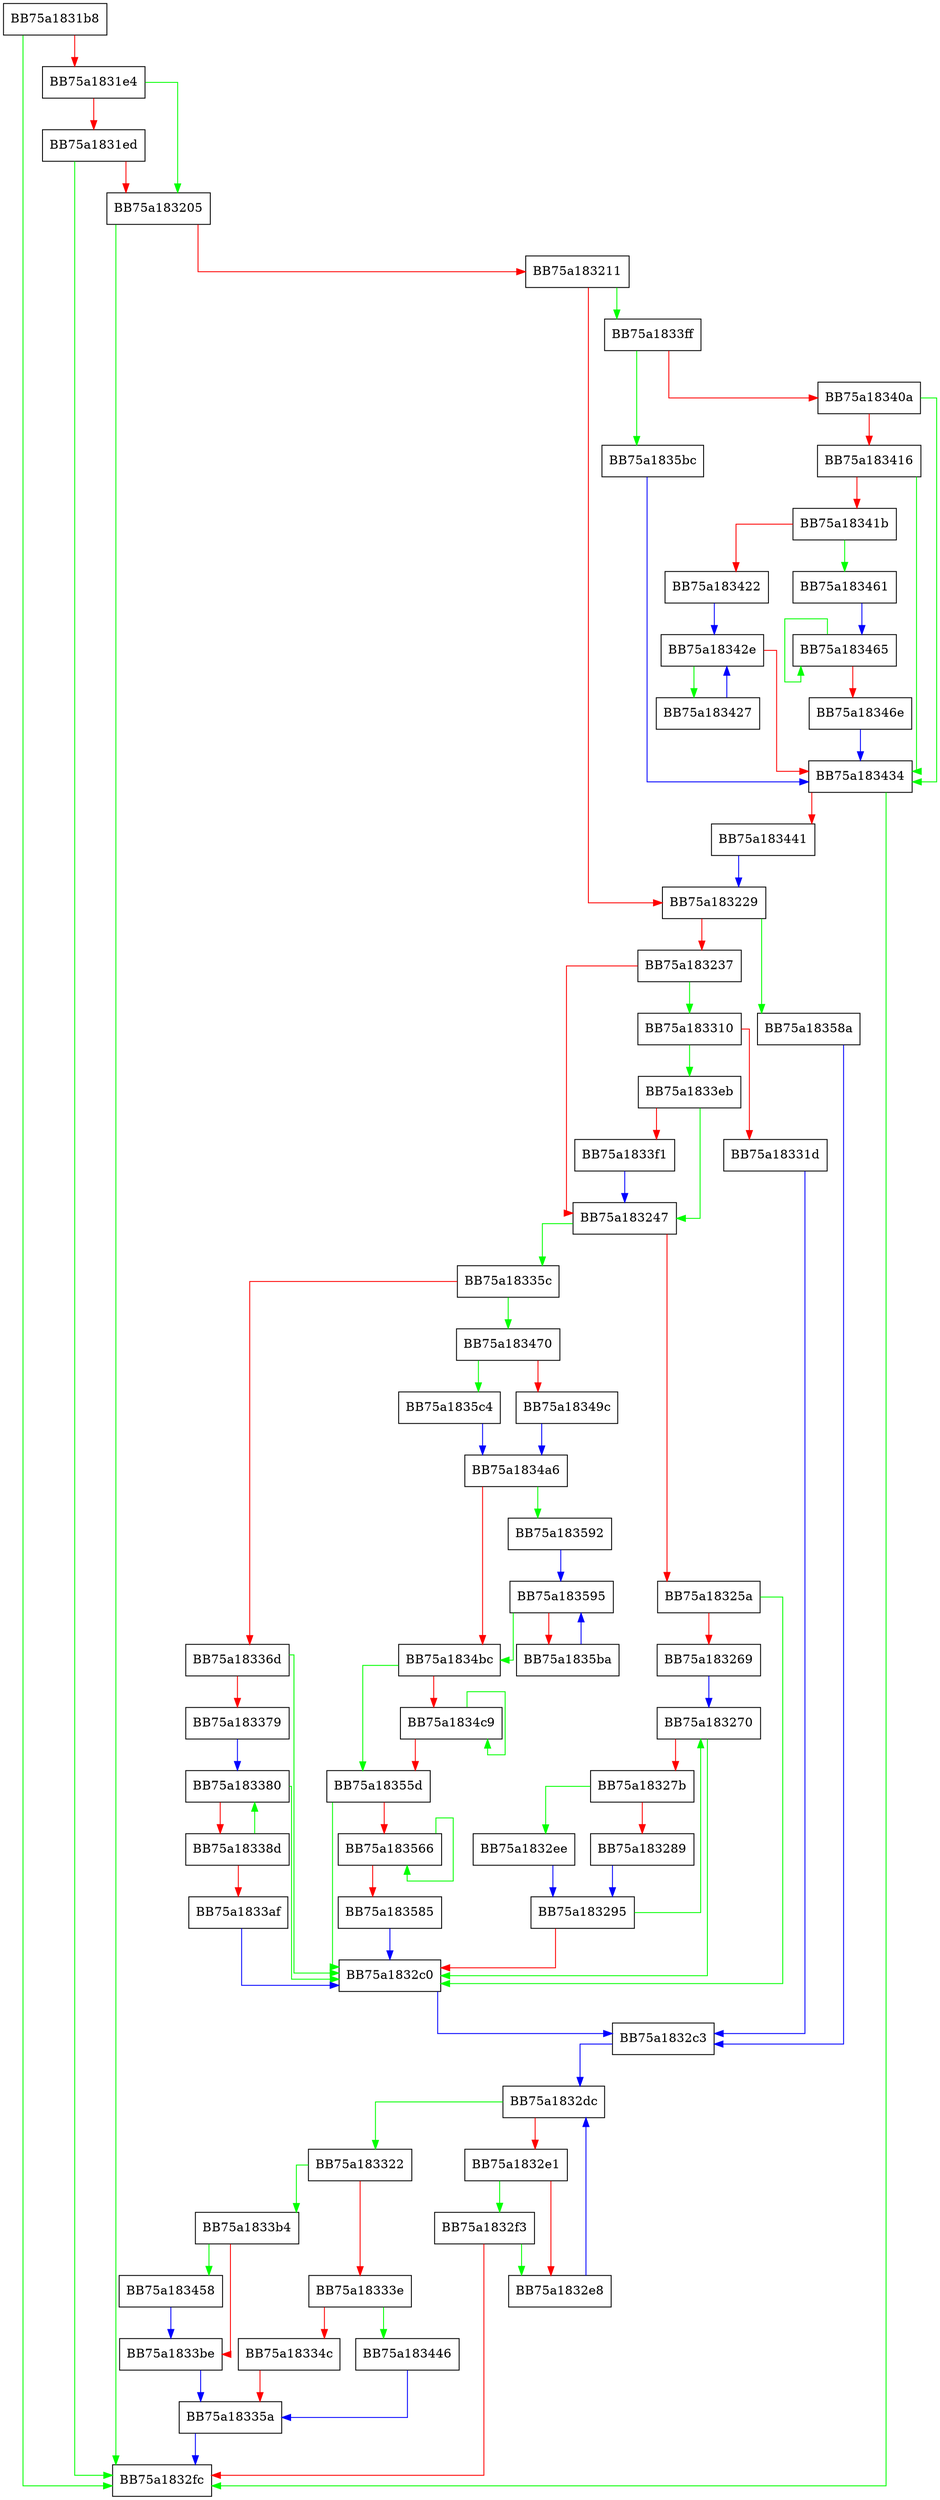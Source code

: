 digraph AddMTag {
  node [shape="box"];
  graph [splines=ortho];
  BB75a1831b8 -> BB75a1832fc [color="green"];
  BB75a1831b8 -> BB75a1831e4 [color="red"];
  BB75a1831e4 -> BB75a183205 [color="green"];
  BB75a1831e4 -> BB75a1831ed [color="red"];
  BB75a1831ed -> BB75a1832fc [color="green"];
  BB75a1831ed -> BB75a183205 [color="red"];
  BB75a183205 -> BB75a1832fc [color="green"];
  BB75a183205 -> BB75a183211 [color="red"];
  BB75a183211 -> BB75a1833ff [color="green"];
  BB75a183211 -> BB75a183229 [color="red"];
  BB75a183229 -> BB75a18358a [color="green"];
  BB75a183229 -> BB75a183237 [color="red"];
  BB75a183237 -> BB75a183310 [color="green"];
  BB75a183237 -> BB75a183247 [color="red"];
  BB75a183247 -> BB75a18335c [color="green"];
  BB75a183247 -> BB75a18325a [color="red"];
  BB75a18325a -> BB75a1832c0 [color="green"];
  BB75a18325a -> BB75a183269 [color="red"];
  BB75a183269 -> BB75a183270 [color="blue"];
  BB75a183270 -> BB75a1832c0 [color="green"];
  BB75a183270 -> BB75a18327b [color="red"];
  BB75a18327b -> BB75a1832ee [color="green"];
  BB75a18327b -> BB75a183289 [color="red"];
  BB75a183289 -> BB75a183295 [color="blue"];
  BB75a183295 -> BB75a183270 [color="green"];
  BB75a183295 -> BB75a1832c0 [color="red"];
  BB75a1832c0 -> BB75a1832c3 [color="blue"];
  BB75a1832c3 -> BB75a1832dc [color="blue"];
  BB75a1832dc -> BB75a183322 [color="green"];
  BB75a1832dc -> BB75a1832e1 [color="red"];
  BB75a1832e1 -> BB75a1832f3 [color="green"];
  BB75a1832e1 -> BB75a1832e8 [color="red"];
  BB75a1832e8 -> BB75a1832dc [color="blue"];
  BB75a1832ee -> BB75a183295 [color="blue"];
  BB75a1832f3 -> BB75a1832e8 [color="green"];
  BB75a1832f3 -> BB75a1832fc [color="red"];
  BB75a183310 -> BB75a1833eb [color="green"];
  BB75a183310 -> BB75a18331d [color="red"];
  BB75a18331d -> BB75a1832c3 [color="blue"];
  BB75a183322 -> BB75a1833b4 [color="green"];
  BB75a183322 -> BB75a18333e [color="red"];
  BB75a18333e -> BB75a183446 [color="green"];
  BB75a18333e -> BB75a18334c [color="red"];
  BB75a18334c -> BB75a18335a [color="red"];
  BB75a18335a -> BB75a1832fc [color="blue"];
  BB75a18335c -> BB75a183470 [color="green"];
  BB75a18335c -> BB75a18336d [color="red"];
  BB75a18336d -> BB75a1832c0 [color="green"];
  BB75a18336d -> BB75a183379 [color="red"];
  BB75a183379 -> BB75a183380 [color="blue"];
  BB75a183380 -> BB75a1832c0 [color="green"];
  BB75a183380 -> BB75a18338d [color="red"];
  BB75a18338d -> BB75a183380 [color="green"];
  BB75a18338d -> BB75a1833af [color="red"];
  BB75a1833af -> BB75a1832c0 [color="blue"];
  BB75a1833b4 -> BB75a183458 [color="green"];
  BB75a1833b4 -> BB75a1833be [color="red"];
  BB75a1833be -> BB75a18335a [color="blue"];
  BB75a1833eb -> BB75a183247 [color="green"];
  BB75a1833eb -> BB75a1833f1 [color="red"];
  BB75a1833f1 -> BB75a183247 [color="blue"];
  BB75a1833ff -> BB75a1835bc [color="green"];
  BB75a1833ff -> BB75a18340a [color="red"];
  BB75a18340a -> BB75a183434 [color="green"];
  BB75a18340a -> BB75a183416 [color="red"];
  BB75a183416 -> BB75a183434 [color="green"];
  BB75a183416 -> BB75a18341b [color="red"];
  BB75a18341b -> BB75a183461 [color="green"];
  BB75a18341b -> BB75a183422 [color="red"];
  BB75a183422 -> BB75a18342e [color="blue"];
  BB75a183427 -> BB75a18342e [color="blue"];
  BB75a18342e -> BB75a183427 [color="green"];
  BB75a18342e -> BB75a183434 [color="red"];
  BB75a183434 -> BB75a1832fc [color="green"];
  BB75a183434 -> BB75a183441 [color="red"];
  BB75a183441 -> BB75a183229 [color="blue"];
  BB75a183446 -> BB75a18335a [color="blue"];
  BB75a183458 -> BB75a1833be [color="blue"];
  BB75a183461 -> BB75a183465 [color="blue"];
  BB75a183465 -> BB75a183465 [color="green"];
  BB75a183465 -> BB75a18346e [color="red"];
  BB75a18346e -> BB75a183434 [color="blue"];
  BB75a183470 -> BB75a1835c4 [color="green"];
  BB75a183470 -> BB75a18349c [color="red"];
  BB75a18349c -> BB75a1834a6 [color="blue"];
  BB75a1834a6 -> BB75a183592 [color="green"];
  BB75a1834a6 -> BB75a1834bc [color="red"];
  BB75a1834bc -> BB75a18355d [color="green"];
  BB75a1834bc -> BB75a1834c9 [color="red"];
  BB75a1834c9 -> BB75a1834c9 [color="green"];
  BB75a1834c9 -> BB75a18355d [color="red"];
  BB75a18355d -> BB75a1832c0 [color="green"];
  BB75a18355d -> BB75a183566 [color="red"];
  BB75a183566 -> BB75a183566 [color="green"];
  BB75a183566 -> BB75a183585 [color="red"];
  BB75a183585 -> BB75a1832c0 [color="blue"];
  BB75a18358a -> BB75a1832c3 [color="blue"];
  BB75a183592 -> BB75a183595 [color="blue"];
  BB75a183595 -> BB75a1834bc [color="green"];
  BB75a183595 -> BB75a1835ba [color="red"];
  BB75a1835ba -> BB75a183595 [color="blue"];
  BB75a1835bc -> BB75a183434 [color="blue"];
  BB75a1835c4 -> BB75a1834a6 [color="blue"];
}